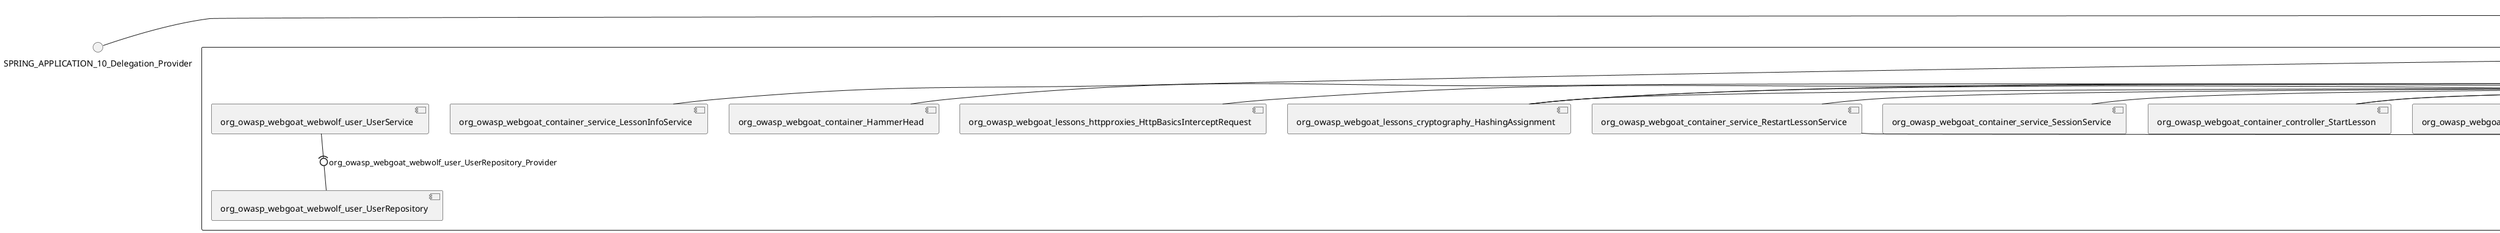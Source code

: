 @startuml
skinparam fixCircleLabelOverlapping true
skinparam componentStyle uml2
() SPRING_APPLICATION_10_Delegation_Provider
() SPRING_APPLICATION_11_Delegation_Provider
() SPRING_APPLICATION_12_Delegation_Provider
() SPRING_APPLICATION_13_Delegation_Provider
() SPRING_APPLICATION_14_Delegation_Provider
() SPRING_APPLICATION_15_Delegation_Provider
() SPRING_APPLICATION_16_Delegation_Provider
() SPRING_APPLICATION_2_Delegation_Provider
() SPRING_APPLICATION_3_Delegation_Provider
() SPRING_APPLICATION_4_Delegation_Provider
() SPRING_APPLICATION_5_Delegation_Provider
() SPRING_APPLICATION_6_Delegation_Provider
() SPRING_APPLICATION_7_Delegation_Provider
() SPRING_APPLICATION_8_Delegation_Provider
() SPRING_APPLICATION_9_Delegation_Provider
() SPRING_APPLICATION_BypassRestrictions_FieldRestrictions_POST_Delegation_Provider
() SPRING_APPLICATION_BypassRestrictions_frontendValidation_POST_Delegation_Provider
() SPRING_APPLICATION_ChromeDevTools_dummy_POST_Delegation_Provider
() SPRING_APPLICATION_ChromeDevTools_network_POST_Delegation_Provider
() SPRING_APPLICATION_CrossSiteScriptingStored_stored_xss_POST_Delegation_Provider
() SPRING_APPLICATION_CrossSiteScriptingStored_stored_xss_follow_up_POST_Delegation_Provider
() SPRING_APPLICATION_CrossSiteScripting_attack1_POST_Delegation_Provider
() SPRING_APPLICATION_CrossSiteScripting_attack3_POST_Delegation_Provider
() SPRING_APPLICATION_CrossSiteScripting_attack4_POST_Delegation_Provider
() SPRING_APPLICATION_CrossSiteScripting_attack5a_GET_Delegation_Provider
() SPRING_APPLICATION_CrossSiteScripting_attack6a_POST_Delegation_Provider
() SPRING_APPLICATION_CrossSiteScripting_dom_follow_up_POST_Delegation_Provider
() SPRING_APPLICATION_CrossSiteScripting_phone_home_xss_POST_Delegation_Provider
() SPRING_APPLICATION_CrossSiteScripting_quiz_GET_POST_Delegation_Provider
() SPRING_APPLICATION_Delegation_Provider
() SPRING_APPLICATION_GET_10_Delegation_Provider
() SPRING_APPLICATION_GET_11_Delegation_Provider
() SPRING_APPLICATION_GET_2_Delegation_Provider
() SPRING_APPLICATION_GET_3_Delegation_Provider
() SPRING_APPLICATION_GET_4_Delegation_Provider
() SPRING_APPLICATION_GET_5_Delegation_Provider
() SPRING_APPLICATION_GET_6_Delegation_Provider
() SPRING_APPLICATION_GET_7_Delegation_Provider
() SPRING_APPLICATION_GET_8_Delegation_Provider
() SPRING_APPLICATION_GET_9_Delegation_Provider
() SPRING_APPLICATION_GET_Delegation_Provider
() SPRING_APPLICATION_HtmlTampering_task_POST_Delegation_Provider
() SPRING_APPLICATION_HttpBasics_attack1_POST_Delegation_Provider
() SPRING_APPLICATION_HttpBasics_attack2_POST_Delegation_Provider
() SPRING_APPLICATION_IDOR_diff_attributes_POST_Delegation_Provider
() SPRING_APPLICATION_IDOR_login_POST_Delegation_Provider
() SPRING_APPLICATION_IDOR_profile_alt_path_POST_Delegation_Provider
() SPRING_APPLICATION_InsecureDeserialization_task_POST_Delegation_Provider
() SPRING_APPLICATION_InsecureLogin_Delegation_Provider
() SPRING_APPLICATION_JWT_decode_POST_Delegation_Provider
() SPRING_APPLICATION_JWT_jku_Delegation_Provider
() SPRING_APPLICATION_JWT_kid_Delegation_Provider
() SPRING_APPLICATION_JWT_quiz_GET_POST_Delegation_Provider
() SPRING_APPLICATION_JWT_refresh_Delegation_Provider
() SPRING_APPLICATION_JWT_secret_POST_Delegation_Provider
() SPRING_APPLICATION_JWT_votings_Delegation_Provider
() SPRING_APPLICATION_LogSpoofing_log_bleeding_POST_Delegation_Provider
() SPRING_APPLICATION_LogSpoofing_log_spoofing_POST_Delegation_Provider
() SPRING_APPLICATION_POST_10_Delegation_Provider
() SPRING_APPLICATION_POST_11_Delegation_Provider
() SPRING_APPLICATION_POST_12_Delegation_Provider
() SPRING_APPLICATION_POST_13_Delegation_Provider
() SPRING_APPLICATION_POST_14_Delegation_Provider
() SPRING_APPLICATION_POST_15_Delegation_Provider
() SPRING_APPLICATION_POST_16_Delegation_Provider
() SPRING_APPLICATION_POST_17_Delegation_Provider
() SPRING_APPLICATION_POST_18_Delegation_Provider
() SPRING_APPLICATION_POST_2_Delegation_Provider
() SPRING_APPLICATION_POST_3_Delegation_Provider
() SPRING_APPLICATION_POST_4_Delegation_Provider
() SPRING_APPLICATION_POST_5_Delegation_Provider
() SPRING_APPLICATION_POST_6_Delegation_Provider
() SPRING_APPLICATION_POST_7_Delegation_Provider
() SPRING_APPLICATION_POST_8_Delegation_Provider
() SPRING_APPLICATION_POST_9_Delegation_Provider
() SPRING_APPLICATION_POST_Delegation_Provider
() SPRING_APPLICATION_PUT_Delegation_Provider
() SPRING_APPLICATION_PasswordReset_ForgotPassword_create_password_reset_link_POST_Delegation_Provider
() SPRING_APPLICATION_PasswordReset_SecurityQuestions_POST_Delegation_Provider
() SPRING_APPLICATION_PasswordReset_reset_Delegation_Provider
() SPRING_APPLICATION_PasswordReset_simple_mail_reset_POST_Delegation_Provider
() SPRING_APPLICATION_PathTraversal_profile_picture_GET_Delegation_Provider
() SPRING_APPLICATION_PathTraversal_profile_picture_fix_GET_Delegation_Provider
() SPRING_APPLICATION_PathTraversal_profile_upload_POST_Delegation_Provider
() SPRING_APPLICATION_PathTraversal_profile_upload_fix_POST_Delegation_Provider
() SPRING_APPLICATION_PathTraversal_profile_upload_remove_user_input_POST_Delegation_Provider
() SPRING_APPLICATION_PathTraversal_random_POST_Delegation_Provider
() SPRING_APPLICATION_PathTraversal_random_picture_GET_Delegation_Provider
() SPRING_APPLICATION_PathTraversal_zip_slip_Delegation_Provider
() SPRING_APPLICATION_SSRF_task1_POST_Delegation_Provider
() SPRING_APPLICATION_SSRF_task2_POST_Delegation_Provider
() SPRING_APPLICATION_SecurePasswords_assignment_POST_Delegation_Provider
() SPRING_APPLICATION_SqlInjectionAdvanced_attack6a_POST_Delegation_Provider
() SPRING_APPLICATION_SqlInjectionAdvanced_attack6b_POST_Delegation_Provider
() SPRING_APPLICATION_SqlInjectionAdvanced_challenge_Login_POST_Delegation_Provider
() SPRING_APPLICATION_SqlInjectionAdvanced_challenge_PUT_Delegation_Provider
() SPRING_APPLICATION_SqlInjectionAdvanced_quiz_GET_POST_Delegation_Provider
() SPRING_APPLICATION_SqlInjectionMitigations_attack10a_POST_Delegation_Provider
() SPRING_APPLICATION_SqlInjectionMitigations_attack10b_POST_Delegation_Provider
() SPRING_APPLICATION_SqlInjectionMitigations_attack12a_POST_Delegation_Provider
() SPRING_APPLICATION_SqlInjectionMitigations_servers_GET_Delegation_Provider
() SPRING_APPLICATION_SqlInjection_assignment5a_POST_Delegation_Provider
() SPRING_APPLICATION_SqlInjection_assignment5b_POST_Delegation_Provider
() SPRING_APPLICATION_SqlInjection_attack10_POST_Delegation_Provider
() SPRING_APPLICATION_SqlInjection_attack2_POST_Delegation_Provider
() SPRING_APPLICATION_SqlInjection_attack3_POST_Delegation_Provider
() SPRING_APPLICATION_SqlInjection_attack4_POST_Delegation_Provider
() SPRING_APPLICATION_SqlInjection_attack5_POST_Delegation_Provider
() SPRING_APPLICATION_SqlInjection_attack8_POST_Delegation_Provider
() SPRING_APPLICATION_SqlInjection_attack9_POST_Delegation_Provider
() SPRING_APPLICATION_SqlOnlyInputValidationOnKeywords_attack_POST_Delegation_Provider
() SPRING_APPLICATION_SqlOnlyInputValidation_attack_POST_Delegation_Provider
() SPRING_APPLICATION_VulnerableComponents_attack1_POST_Delegation_Provider
() SPRING_APPLICATION_WebWolf_GET_Delegation_Provider
() SPRING_APPLICATION_WebWolf_landing_Delegation_Provider
() SPRING_APPLICATION_WebWolf_mail_Delegation_Provider
() SPRING_APPLICATION_challenge_1_POST_Delegation_Provider
() SPRING_APPLICATION_challenge_5_POST_Delegation_Provider
() SPRING_APPLICATION_challenge_7_Delegation_Provider
() SPRING_APPLICATION_challenge_8_Delegation_Provider
() SPRING_APPLICATION_challenge_logo_Delegation_Provider
() SPRING_APPLICATION_cia_quiz_GET_POST_Delegation_Provider
() SPRING_APPLICATION_clientSideFiltering_attack1_POST_Delegation_Provider
() SPRING_APPLICATION_clientSideFiltering_challenge_store_coupons_GET_Delegation_Provider
() SPRING_APPLICATION_clientSideFiltering_getItForFree_POST_Delegation_Provider
() SPRING_APPLICATION_clientSideFiltering_salaries_GET_Delegation_Provider
() SPRING_APPLICATION_crypto_encoding_basic_auth_POST_Delegation_Provider
() SPRING_APPLICATION_crypto_encoding_xor_POST_Delegation_Provider
() SPRING_APPLICATION_crypto_hashing_POST_Delegation_Provider
() SPRING_APPLICATION_crypto_secure_defaults_POST_Delegation_Provider
() SPRING_APPLICATION_crypto_signing_verify_POST_Delegation_Provider
() SPRING_APPLICATION_csrf_feedback_message_POST_Delegation_Provider
() SPRING_APPLICATION_csrf_review_POST_Delegation_Provider
() SPRING_APPLICATION_files_GET_Delegation_Provider
() SPRING_APPLICATION_fileupload_POST_Delegation_Provider
() SPRING_APPLICATION_jwt_Delegation_Provider
() SPRING_APPLICATION_landing_Delegation_Provider
() SPRING_APPLICATION_lesson_template_Delegation_Provider
() SPRING_APPLICATION_login_oauth_mvc_GET_Delegation_Provider
() SPRING_APPLICATION_mail_DELETE_GET_POST_Delegation_Provider
() SPRING_APPLICATION_register_mvc_POST_Delegation_Provider
() SPRING_APPLICATION_registration_GET_Delegation_Provider
() SPRING_APPLICATION_requests_GET_Delegation_Provider
() SPRING_APPLICATION_scoreboard_data_GET_Delegation_Provider
() SPRING_APPLICATION_server_directory_GET_Delegation_Provider
() SPRING_APPLICATION_service_debug_labels_mvc_Delegation_Provider
() SPRING_APPLICATION_service_lessonoverview_mvc_Delegation_Provider
() SPRING_APPLICATION_xxe_comments_GET_Delegation_Provider
rectangle System {
[org_owasp_webgoat_container_HammerHead] [[webgoat-webgoat.repository#_RvMgsvbgEe6BLbuY-UU-Yw]]
[org_owasp_webgoat_container_WebWolfRedirect] [[webgoat-webgoat.repository#_RvMgsvbgEe6BLbuY-UU-Yw]]
[org_owasp_webgoat_container_controller_StartLesson] [[webgoat-webgoat.repository#_RvMgsvbgEe6BLbuY-UU-Yw]]
[org_owasp_webgoat_container_controller_Welcome] [[webgoat-webgoat.repository#_RvMgsvbgEe6BLbuY-UU-Yw]]
[org_owasp_webgoat_container_i18n_PluginMessages_Provider] [[webgoat-webgoat.repository#_RvMgsvbgEe6BLbuY-UU-Yw]]
[org_owasp_webgoat_container_service_EnvironmentService] [[webgoat-webgoat.repository#_RvMgsvbgEe6BLbuY-UU-Yw]]
[org_owasp_webgoat_container_service_HintService] [[webgoat-webgoat.repository#_RvMgsvbgEe6BLbuY-UU-Yw]]
[org_owasp_webgoat_container_service_LabelDebugService] [[webgoat-webgoat.repository#_RvMgsvbgEe6BLbuY-UU-Yw]]
[org_owasp_webgoat_container_service_LabelService] [[webgoat-webgoat.repository#_RvMgsvbgEe6BLbuY-UU-Yw]]
[org_owasp_webgoat_container_service_LessonInfoService] [[webgoat-webgoat.repository#_RvMgsvbgEe6BLbuY-UU-Yw]]
[org_owasp_webgoat_container_service_LessonMenuService] [[webgoat-webgoat.repository#_RvMgsvbgEe6BLbuY-UU-Yw]]
[org_owasp_webgoat_container_service_LessonProgressService] [[webgoat-webgoat.repository#_RvMgsvbgEe6BLbuY-UU-Yw]]
[org_owasp_webgoat_container_service_LessonTitleService] [[webgoat-webgoat.repository#_RvMgsvbgEe6BLbuY-UU-Yw]]
[org_owasp_webgoat_container_service_ReportCardService] [[webgoat-webgoat.repository#_RvMgsvbgEe6BLbuY-UU-Yw]]
[org_owasp_webgoat_container_service_RestartLessonService] [[webgoat-webgoat.repository#_RvMgsvbgEe6BLbuY-UU-Yw]]
[org_owasp_webgoat_container_service_SessionService] [[webgoat-webgoat.repository#_RvMgsvbgEe6BLbuY-UU-Yw]]
[org_owasp_webgoat_container_session_UserSessionData_Provider] [[webgoat-webgoat.repository#_RvMgsvbgEe6BLbuY-UU-Yw]]
[org_owasp_webgoat_container_session_WebSession_Provider] [[webgoat-webgoat.repository#_RvMgsvbgEe6BLbuY-UU-Yw]]
[org_owasp_webgoat_container_users_RegistrationController] [[webgoat-webgoat.repository#_RvMgsvbgEe6BLbuY-UU-Yw]]
[org_owasp_webgoat_container_users_Scoreboard] [[webgoat-webgoat.repository#_RvMgsvbgEe6BLbuY-UU-Yw]]
[org_owasp_webgoat_container_users_UserRepository] [[webgoat-webgoat.repository#_RvMgsvbgEe6BLbuY-UU-Yw]]
[org_owasp_webgoat_container_users_UserService] [[webgoat-webgoat.repository#_RvMgsvbgEe6BLbuY-UU-Yw]]
[org_owasp_webgoat_container_users_UserTrackerRepository] [[webgoat-webgoat.repository#_RvMgsvbgEe6BLbuY-UU-Yw]]
[org_owasp_webgoat_lessons_authbypass_VerifyAccount] [[webgoat-webgoat.repository#_RvMgsvbgEe6BLbuY-UU-Yw]]
[org_owasp_webgoat_lessons_bypassrestrictions_BypassRestrictionsFieldRestrictions] [[webgoat-webgoat.repository#_RvMgsvbgEe6BLbuY-UU-Yw]]
[org_owasp_webgoat_lessons_bypassrestrictions_BypassRestrictionsFrontendValidation] [[webgoat-webgoat.repository#_RvMgsvbgEe6BLbuY-UU-Yw]]
[org_owasp_webgoat_lessons_challenges_FlagController] [[webgoat-webgoat.repository#_RvMgsvbgEe6BLbuY-UU-Yw]]
[org_owasp_webgoat_lessons_challenges_challenge1_Assignment1] [[webgoat-webgoat.repository#_RvMgsvbgEe6BLbuY-UU-Yw]]
[org_owasp_webgoat_lessons_challenges_challenge1_ImageServlet] [[webgoat-webgoat.repository#_RvMgsvbgEe6BLbuY-UU-Yw]]
[org_owasp_webgoat_lessons_challenges_challenge5_Assignment5] [[webgoat-webgoat.repository#_RvMgsvbgEe6BLbuY-UU-Yw]]
[org_owasp_webgoat_lessons_challenges_challenge7_Assignment7] [[webgoat-webgoat.repository#_RvMgsvbgEe6BLbuY-UU-Yw]]
[org_owasp_webgoat_lessons_challenges_challenge8_Assignment8] [[webgoat-webgoat.repository#_RvMgsvbgEe6BLbuY-UU-Yw]]
[org_owasp_webgoat_lessons_chromedevtools_NetworkDummy] [[webgoat-webgoat.repository#_RvMgsvbgEe6BLbuY-UU-Yw]]
[org_owasp_webgoat_lessons_chromedevtools_NetworkLesson] [[webgoat-webgoat.repository#_RvMgsvbgEe6BLbuY-UU-Yw]]
[org_owasp_webgoat_lessons_cia_CIAQuiz] [[webgoat-webgoat.repository#_RvMgsvbgEe6BLbuY-UU-Yw]]
[org_owasp_webgoat_lessons_clientsidefiltering_ClientSideFilteringAssignment] [[webgoat-webgoat.repository#_RvMgsvbgEe6BLbuY-UU-Yw]]
[org_owasp_webgoat_lessons_clientsidefiltering_ClientSideFilteringFreeAssignment] [[webgoat-webgoat.repository#_RvMgsvbgEe6BLbuY-UU-Yw]]
[org_owasp_webgoat_lessons_clientsidefiltering_Salaries] [[webgoat-webgoat.repository#_RvMgsvbgEe6BLbuY-UU-Yw]]
[org_owasp_webgoat_lessons_clientsidefiltering_ShopEndpoint] [[webgoat-webgoat.repository#_RvMgsvbgEe6BLbuY-UU-Yw]]
[org_owasp_webgoat_lessons_cryptography_EncodingAssignment] [[webgoat-webgoat.repository#_RvMgsvbgEe6BLbuY-UU-Yw]]
[org_owasp_webgoat_lessons_cryptography_HashingAssignment] [[webgoat-webgoat.repository#_RvMgsvbgEe6BLbuY-UU-Yw]]
[org_owasp_webgoat_lessons_cryptography_SecureDefaultsAssignment] [[webgoat-webgoat.repository#_RvMgsvbgEe6BLbuY-UU-Yw]]
[org_owasp_webgoat_lessons_cryptography_SigningAssignment] [[webgoat-webgoat.repository#_RvMgsvbgEe6BLbuY-UU-Yw]]
[org_owasp_webgoat_lessons_cryptography_XOREncodingAssignment] [[webgoat-webgoat.repository#_RvMgsvbgEe6BLbuY-UU-Yw]]
[org_owasp_webgoat_lessons_csrf_CSRFConfirmFlag1] [[webgoat-webgoat.repository#_RvMgsvbgEe6BLbuY-UU-Yw]]
[org_owasp_webgoat_lessons_csrf_CSRFFeedback] [[webgoat-webgoat.repository#_RvMgsvbgEe6BLbuY-UU-Yw]]
[org_owasp_webgoat_lessons_csrf_CSRFGetFlag] [[webgoat-webgoat.repository#_RvMgsvbgEe6BLbuY-UU-Yw]]
[org_owasp_webgoat_lessons_csrf_CSRFLogin] [[webgoat-webgoat.repository#_RvMgsvbgEe6BLbuY-UU-Yw]]
[org_owasp_webgoat_lessons_csrf_ForgedReviews] [[webgoat-webgoat.repository#_RvMgsvbgEe6BLbuY-UU-Yw]]
[org_owasp_webgoat_lessons_csrf_ObjectMapper_Provider] [[webgoat-webgoat.repository#_RvMgsvbgEe6BLbuY-UU-Yw]]
[org_owasp_webgoat_lessons_deserialization_InsecureDeserializationTask] [[webgoat-webgoat.repository#_RvMgsvbgEe6BLbuY-UU-Yw]]
[org_owasp_webgoat_lessons_hijacksession_HijackSessionAssignment] [[webgoat-webgoat.repository#_RvMgsvbgEe6BLbuY-UU-Yw]]
[org_owasp_webgoat_lessons_hijacksession_cas_HijackSessionAuthenticationProvider] [[webgoat-webgoat.repository#_RvMgsvbgEe6BLbuY-UU-Yw]]
[org_owasp_webgoat_lessons_htmltampering_HtmlTamperingTask] [[webgoat-webgoat.repository#_RvMgsvbgEe6BLbuY-UU-Yw]]
[org_owasp_webgoat_lessons_httpbasics_HttpBasicsLesson] [[webgoat-webgoat.repository#_RvMgsvbgEe6BLbuY-UU-Yw]]
[org_owasp_webgoat_lessons_httpbasics_HttpBasicsQuiz] [[webgoat-webgoat.repository#_RvMgsvbgEe6BLbuY-UU-Yw]]
[org_owasp_webgoat_lessons_httpproxies_HttpBasicsInterceptRequest] [[webgoat-webgoat.repository#_RvMgsvbgEe6BLbuY-UU-Yw]]
[org_owasp_webgoat_lessons_idor_IDORDiffAttributes] [[webgoat-webgoat.repository#_RvMgsvbgEe6BLbuY-UU-Yw]]
[org_owasp_webgoat_lessons_idor_IDOREditOtherProfile] [[webgoat-webgoat.repository#_RvMgsvbgEe6BLbuY-UU-Yw]]
[org_owasp_webgoat_lessons_idor_IDORLogin] [[webgoat-webgoat.repository#_RvMgsvbgEe6BLbuY-UU-Yw]]
[org_owasp_webgoat_lessons_idor_IDORViewOtherProfile] [[webgoat-webgoat.repository#_RvMgsvbgEe6BLbuY-UU-Yw]]
[org_owasp_webgoat_lessons_idor_IDORViewOwnProfile] [[webgoat-webgoat.repository#_RvMgsvbgEe6BLbuY-UU-Yw]]
[org_owasp_webgoat_lessons_idor_IDORViewOwnProfileAltUrl] [[webgoat-webgoat.repository#_RvMgsvbgEe6BLbuY-UU-Yw]]
[org_owasp_webgoat_lessons_insecurelogin_InsecureLoginTask] [[webgoat-webgoat.repository#_RvMgsvbgEe6BLbuY-UU-Yw]]
[org_owasp_webgoat_lessons_jwt_JWTDecodeEndpoint] [[webgoat-webgoat.repository#_RvMgsvbgEe6BLbuY-UU-Yw]]
[org_owasp_webgoat_lessons_jwt_JWTQuiz] [[webgoat-webgoat.repository#_RvMgsvbgEe6BLbuY-UU-Yw]]
[org_owasp_webgoat_lessons_jwt_JWTRefreshEndpoint] [[webgoat-webgoat.repository#_RvMgsvbgEe6BLbuY-UU-Yw]]
[org_owasp_webgoat_lessons_jwt_JWTSecretKeyEndpoint] [[webgoat-webgoat.repository#_RvMgsvbgEe6BLbuY-UU-Yw]]
[org_owasp_webgoat_lessons_jwt_JWTVotesEndpoint] [[webgoat-webgoat.repository#_RvMgsvbgEe6BLbuY-UU-Yw]]
[org_owasp_webgoat_lessons_jwt_claimmisuse_JWTHeaderJKUEndpoint] [[webgoat-webgoat.repository#_RvMgsvbgEe6BLbuY-UU-Yw]]
[org_owasp_webgoat_lessons_jwt_claimmisuse_JWTHeaderKIDEndpoint] [[webgoat-webgoat.repository#_RvMgsvbgEe6BLbuY-UU-Yw]]
[org_owasp_webgoat_lessons_lessontemplate_SampleAttack] [[webgoat-webgoat.repository#_RvMgsvbgEe6BLbuY-UU-Yw]]
[org_owasp_webgoat_lessons_logging_LogBleedingTask] [[webgoat-webgoat.repository#_RvMgsvbgEe6BLbuY-UU-Yw]]
[org_owasp_webgoat_lessons_logging_LogSpoofingTask] [[webgoat-webgoat.repository#_RvMgsvbgEe6BLbuY-UU-Yw]]
[org_owasp_webgoat_lessons_missingac_MissingFunctionACHiddenMenus] [[webgoat-webgoat.repository#_RvMgsvbgEe6BLbuY-UU-Yw]]
[org_owasp_webgoat_lessons_missingac_MissingFunctionACUsers] [[webgoat-webgoat.repository#_RvMgsvbgEe6BLbuY-UU-Yw]]
[org_owasp_webgoat_lessons_missingac_MissingFunctionACYourHash] [[webgoat-webgoat.repository#_RvMgsvbgEe6BLbuY-UU-Yw]]
[org_owasp_webgoat_lessons_missingac_MissingFunctionACYourHashAdmin] [[webgoat-webgoat.repository#_RvMgsvbgEe6BLbuY-UU-Yw]]
[org_owasp_webgoat_lessons_passwordreset_QuestionsAssignment] [[webgoat-webgoat.repository#_RvMgsvbgEe6BLbuY-UU-Yw]]
[org_owasp_webgoat_lessons_passwordreset_ResetLinkAssignment] [[webgoat-webgoat.repository#_RvMgsvbgEe6BLbuY-UU-Yw]]
[org_owasp_webgoat_lessons_passwordreset_ResetLinkAssignmentForgotPassword] [[webgoat-webgoat.repository#_RvMgsvbgEe6BLbuY-UU-Yw]]
[org_owasp_webgoat_lessons_passwordreset_SecurityQuestionAssignment] [[webgoat-webgoat.repository#_RvMgsvbgEe6BLbuY-UU-Yw]]
[org_owasp_webgoat_lessons_passwordreset_SimpleMailAssignment] [[webgoat-webgoat.repository#_RvMgsvbgEe6BLbuY-UU-Yw]]
[org_owasp_webgoat_lessons_passwordreset_TriedQuestions] [[webgoat-webgoat.repository#_RvMgsvbgEe6BLbuY-UU-Yw]]
[org_owasp_webgoat_lessons_pathtraversal_ProfileUpload] [[webgoat-webgoat.repository#_RvMgsvbgEe6BLbuY-UU-Yw]]
[org_owasp_webgoat_lessons_pathtraversal_ProfileUploadFix] [[webgoat-webgoat.repository#_RvMgsvbgEe6BLbuY-UU-Yw]]
[org_owasp_webgoat_lessons_pathtraversal_ProfileUploadRemoveUserInput] [[webgoat-webgoat.repository#_RvMgsvbgEe6BLbuY-UU-Yw]]
[org_owasp_webgoat_lessons_pathtraversal_ProfileUploadRetrieval] [[webgoat-webgoat.repository#_RvMgsvbgEe6BLbuY-UU-Yw]]
[org_owasp_webgoat_lessons_pathtraversal_ProfileZipSlip] [[webgoat-webgoat.repository#_RvMgsvbgEe6BLbuY-UU-Yw]]
[org_owasp_webgoat_lessons_securepasswords_SecurePasswordsAssignment] [[webgoat-webgoat.repository#_RvMgsvbgEe6BLbuY-UU-Yw]]
[org_owasp_webgoat_lessons_spoofcookie_SpoofCookieAssignment] [[webgoat-webgoat.repository#_RvMgsvbgEe6BLbuY-UU-Yw]]
[org_owasp_webgoat_lessons_sqlinjection_advanced_SqlInjectionChallenge] [[webgoat-webgoat.repository#_RvMgsvbgEe6BLbuY-UU-Yw]]
[org_owasp_webgoat_lessons_sqlinjection_advanced_SqlInjectionChallengeLogin] [[webgoat-webgoat.repository#_RvMgsvbgEe6BLbuY-UU-Yw]]
[org_owasp_webgoat_lessons_sqlinjection_advanced_SqlInjectionLesson6a] [[webgoat-webgoat.repository#_RvMgsvbgEe6BLbuY-UU-Yw]]
[org_owasp_webgoat_lessons_sqlinjection_advanced_SqlInjectionLesson6b] [[webgoat-webgoat.repository#_RvMgsvbgEe6BLbuY-UU-Yw]]
[org_owasp_webgoat_lessons_sqlinjection_advanced_SqlInjectionQuiz] [[webgoat-webgoat.repository#_RvMgsvbgEe6BLbuY-UU-Yw]]
[org_owasp_webgoat_lessons_sqlinjection_introduction_SqlInjectionLesson10] [[webgoat-webgoat.repository#_RvMgsvbgEe6BLbuY-UU-Yw]]
[org_owasp_webgoat_lessons_sqlinjection_introduction_SqlInjectionLesson2] [[webgoat-webgoat.repository#_RvMgsvbgEe6BLbuY-UU-Yw]]
[org_owasp_webgoat_lessons_sqlinjection_introduction_SqlInjectionLesson3] [[webgoat-webgoat.repository#_RvMgsvbgEe6BLbuY-UU-Yw]]
[org_owasp_webgoat_lessons_sqlinjection_introduction_SqlInjectionLesson4] [[webgoat-webgoat.repository#_RvMgsvbgEe6BLbuY-UU-Yw]]
[org_owasp_webgoat_lessons_sqlinjection_introduction_SqlInjectionLesson5] [[webgoat-webgoat.repository#_RvMgsvbgEe6BLbuY-UU-Yw]]
[org_owasp_webgoat_lessons_sqlinjection_introduction_SqlInjectionLesson5a] [[webgoat-webgoat.repository#_RvMgsvbgEe6BLbuY-UU-Yw]]
[org_owasp_webgoat_lessons_sqlinjection_introduction_SqlInjectionLesson5b] [[webgoat-webgoat.repository#_RvMgsvbgEe6BLbuY-UU-Yw]]
[org_owasp_webgoat_lessons_sqlinjection_introduction_SqlInjectionLesson8] [[webgoat-webgoat.repository#_RvMgsvbgEe6BLbuY-UU-Yw]]
[org_owasp_webgoat_lessons_sqlinjection_introduction_SqlInjectionLesson9] [[webgoat-webgoat.repository#_RvMgsvbgEe6BLbuY-UU-Yw]]
[org_owasp_webgoat_lessons_sqlinjection_mitigation_Servers] [[webgoat-webgoat.repository#_RvMgsvbgEe6BLbuY-UU-Yw]]
[org_owasp_webgoat_lessons_sqlinjection_mitigation_SqlInjectionLesson10a] [[webgoat-webgoat.repository#_RvMgsvbgEe6BLbuY-UU-Yw]]
[org_owasp_webgoat_lessons_sqlinjection_mitigation_SqlInjectionLesson10b] [[webgoat-webgoat.repository#_RvMgsvbgEe6BLbuY-UU-Yw]]
[org_owasp_webgoat_lessons_sqlinjection_mitigation_SqlInjectionLesson13] [[webgoat-webgoat.repository#_RvMgsvbgEe6BLbuY-UU-Yw]]
[org_owasp_webgoat_lessons_sqlinjection_mitigation_SqlOnlyInputValidation] [[webgoat-webgoat.repository#_RvMgsvbgEe6BLbuY-UU-Yw]]
[org_owasp_webgoat_lessons_sqlinjection_mitigation_SqlOnlyInputValidationOnKeywords] [[webgoat-webgoat.repository#_RvMgsvbgEe6BLbuY-UU-Yw]]
[org_owasp_webgoat_lessons_ssrf_SSRFTask1] [[webgoat-webgoat.repository#_RvMgsvbgEe6BLbuY-UU-Yw]]
[org_owasp_webgoat_lessons_ssrf_SSRFTask2] [[webgoat-webgoat.repository#_RvMgsvbgEe6BLbuY-UU-Yw]]
[org_owasp_webgoat_lessons_vulnerablecomponents_VulnerableComponentsLesson] [[webgoat-webgoat.repository#_RvMgsvbgEe6BLbuY-UU-Yw]]
[org_owasp_webgoat_lessons_webwolfintroduction_LandingAssignment] [[webgoat-webgoat.repository#_RvMgsvbgEe6BLbuY-UU-Yw]]
[org_owasp_webgoat_lessons_webwolfintroduction_MailAssignment] [[webgoat-webgoat.repository#_RvMgsvbgEe6BLbuY-UU-Yw]]
[org_owasp_webgoat_lessons_xss_CrossSiteScriptingLesson1] [[webgoat-webgoat.repository#_RvMgsvbgEe6BLbuY-UU-Yw]]
[org_owasp_webgoat_lessons_xss_CrossSiteScriptingLesson3] [[webgoat-webgoat.repository#_RvMgsvbgEe6BLbuY-UU-Yw]]
[org_owasp_webgoat_lessons_xss_CrossSiteScriptingLesson4] [[webgoat-webgoat.repository#_RvMgsvbgEe6BLbuY-UU-Yw]]
[org_owasp_webgoat_lessons_xss_CrossSiteScriptingLesson5a] [[webgoat-webgoat.repository#_RvMgsvbgEe6BLbuY-UU-Yw]]
[org_owasp_webgoat_lessons_xss_CrossSiteScriptingLesson6a] [[webgoat-webgoat.repository#_RvMgsvbgEe6BLbuY-UU-Yw]]
[org_owasp_webgoat_lessons_xss_CrossSiteScriptingQuiz] [[webgoat-webgoat.repository#_RvMgsvbgEe6BLbuY-UU-Yw]]
[org_owasp_webgoat_lessons_xss_DOMCrossSiteScripting] [[webgoat-webgoat.repository#_RvMgsvbgEe6BLbuY-UU-Yw]]
[org_owasp_webgoat_lessons_xss_DOMCrossSiteScriptingVerifier] [[webgoat-webgoat.repository#_RvMgsvbgEe6BLbuY-UU-Yw]]
[org_owasp_webgoat_lessons_xss_stored_StoredCrossSiteScriptingVerifier] [[webgoat-webgoat.repository#_RvMgsvbgEe6BLbuY-UU-Yw]]
[org_owasp_webgoat_lessons_xss_stored_StoredXssComments] [[webgoat-webgoat.repository#_RvMgsvbgEe6BLbuY-UU-Yw]]
[org_owasp_webgoat_lessons_xxe_BlindSendFileAssignment] [[webgoat-webgoat.repository#_RvMgsvbgEe6BLbuY-UU-Yw]]
[org_owasp_webgoat_lessons_xxe_CommentsCache] [[webgoat-webgoat.repository#_RvMgsvbgEe6BLbuY-UU-Yw]]
[org_owasp_webgoat_lessons_xxe_CommentsEndpoint] [[webgoat-webgoat.repository#_RvMgsvbgEe6BLbuY-UU-Yw]]
[org_owasp_webgoat_lessons_xxe_ContentTypeAssignment] [[webgoat-webgoat.repository#_RvMgsvbgEe6BLbuY-UU-Yw]]
[org_owasp_webgoat_lessons_xxe_SimpleXXE] [[webgoat-webgoat.repository#_RvMgsvbgEe6BLbuY-UU-Yw]]
[org_owasp_webgoat_webwolf_FileServer] [[webgoat-webgoat.repository#_RvMgsvbgEe6BLbuY-UU-Yw]]
[org_owasp_webgoat_webwolf_jwt_JWTController] [[webgoat-webgoat.repository#_RvMgsvbgEe6BLbuY-UU-Yw]]
[org_owasp_webgoat_webwolf_mailbox_MailboxController] [[webgoat-webgoat.repository#_RvMgsvbgEe6BLbuY-UU-Yw]]
[org_owasp_webgoat_webwolf_mailbox_MailboxRepository] [[webgoat-webgoat.repository#_RvMgsvbgEe6BLbuY-UU-Yw]]
[org_owasp_webgoat_webwolf_requests_LandingPage] [[webgoat-webgoat.repository#_RvMgsvbgEe6BLbuY-UU-Yw]]
[org_owasp_webgoat_webwolf_requests_Requests] [[webgoat-webgoat.repository#_RvMgsvbgEe6BLbuY-UU-Yw]]
[org_owasp_webgoat_webwolf_user_UserRepository] [[webgoat-webgoat.repository#_RvMgsvbgEe6BLbuY-UU-Yw]]
[org_owasp_webgoat_webwolf_user_UserService] [[webgoat-webgoat.repository#_RvMgsvbgEe6BLbuY-UU-Yw]]
port SPRING_APPLICATION_10_Provider
SPRING_APPLICATION_10_Delegation_Provider - SPRING_APPLICATION_10_Provider
SPRING_APPLICATION_10_Provider - [org_owasp_webgoat_webwolf_FileServer]
port SPRING_APPLICATION_11_Provider
SPRING_APPLICATION_11_Delegation_Provider - SPRING_APPLICATION_11_Provider
SPRING_APPLICATION_11_Provider - [org_owasp_webgoat_lessons_cryptography_HashingAssignment]
port SPRING_APPLICATION_12_Provider
SPRING_APPLICATION_12_Delegation_Provider - SPRING_APPLICATION_12_Provider
SPRING_APPLICATION_12_Provider - [org_owasp_webgoat_lessons_xxe_SimpleXXE]
port SPRING_APPLICATION_13_Provider
SPRING_APPLICATION_13_Delegation_Provider - SPRING_APPLICATION_13_Provider
SPRING_APPLICATION_13_Provider - [org_owasp_webgoat_container_service_LessonInfoService]
port SPRING_APPLICATION_14_Provider
SPRING_APPLICATION_14_Delegation_Provider - SPRING_APPLICATION_14_Provider
SPRING_APPLICATION_14_Provider - [org_owasp_webgoat_container_HammerHead]
port SPRING_APPLICATION_15_Provider
SPRING_APPLICATION_15_Delegation_Provider - SPRING_APPLICATION_15_Provider
SPRING_APPLICATION_15_Provider - [org_owasp_webgoat_lessons_httpproxies_HttpBasicsInterceptRequest]
port SPRING_APPLICATION_16_Provider
SPRING_APPLICATION_16_Delegation_Provider - SPRING_APPLICATION_16_Provider
SPRING_APPLICATION_16_Provider - [org_owasp_webgoat_lessons_cryptography_HashingAssignment]
port SPRING_APPLICATION_2_Provider
SPRING_APPLICATION_2_Delegation_Provider - SPRING_APPLICATION_2_Provider
SPRING_APPLICATION_2_Provider - [org_owasp_webgoat_container_service_RestartLessonService]
port SPRING_APPLICATION_3_Provider
SPRING_APPLICATION_3_Delegation_Provider - SPRING_APPLICATION_3_Provider
SPRING_APPLICATION_3_Provider - [org_owasp_webgoat_container_controller_StartLesson]
port SPRING_APPLICATION_4_Provider
SPRING_APPLICATION_4_Delegation_Provider - SPRING_APPLICATION_4_Provider
SPRING_APPLICATION_4_Provider - [org_owasp_webgoat_container_service_SessionService]
port SPRING_APPLICATION_5_Provider
SPRING_APPLICATION_5_Delegation_Provider - SPRING_APPLICATION_5_Provider
SPRING_APPLICATION_5_Provider - [org_owasp_webgoat_lessons_cryptography_SigningAssignment]
port SPRING_APPLICATION_6_Provider
SPRING_APPLICATION_6_Delegation_Provider - SPRING_APPLICATION_6_Provider
SPRING_APPLICATION_6_Provider - [org_owasp_webgoat_container_controller_StartLesson]
port SPRING_APPLICATION_7_Provider
SPRING_APPLICATION_7_Delegation_Provider - SPRING_APPLICATION_7_Provider
SPRING_APPLICATION_7_Provider - [org_owasp_webgoat_container_service_LabelDebugService]
port SPRING_APPLICATION_8_Provider
SPRING_APPLICATION_8_Delegation_Provider - SPRING_APPLICATION_8_Provider
SPRING_APPLICATION_8_Provider - [org_owasp_webgoat_container_service_LessonTitleService]
port SPRING_APPLICATION_9_Provider
SPRING_APPLICATION_9_Delegation_Provider - SPRING_APPLICATION_9_Provider
SPRING_APPLICATION_9_Provider - [org_owasp_webgoat_lessons_jwt_JWTSecretKeyEndpoint]
port SPRING_APPLICATION_BypassRestrictions_FieldRestrictions_POST_Provider
SPRING_APPLICATION_BypassRestrictions_FieldRestrictions_POST_Delegation_Provider - SPRING_APPLICATION_BypassRestrictions_FieldRestrictions_POST_Provider
SPRING_APPLICATION_BypassRestrictions_FieldRestrictions_POST_Provider - [org_owasp_webgoat_lessons_bypassrestrictions_BypassRestrictionsFieldRestrictions]
port SPRING_APPLICATION_BypassRestrictions_frontendValidation_POST_Provider
SPRING_APPLICATION_BypassRestrictions_frontendValidation_POST_Delegation_Provider - SPRING_APPLICATION_BypassRestrictions_frontendValidation_POST_Provider
SPRING_APPLICATION_BypassRestrictions_frontendValidation_POST_Provider - [org_owasp_webgoat_lessons_bypassrestrictions_BypassRestrictionsFrontendValidation]
port SPRING_APPLICATION_ChromeDevTools_dummy_POST_Provider
SPRING_APPLICATION_ChromeDevTools_dummy_POST_Delegation_Provider - SPRING_APPLICATION_ChromeDevTools_dummy_POST_Provider
SPRING_APPLICATION_ChromeDevTools_dummy_POST_Provider - [org_owasp_webgoat_lessons_chromedevtools_NetworkDummy]
port SPRING_APPLICATION_ChromeDevTools_network_POST_Provider
SPRING_APPLICATION_ChromeDevTools_network_POST_Delegation_Provider - SPRING_APPLICATION_ChromeDevTools_network_POST_Provider
SPRING_APPLICATION_ChromeDevTools_network_POST_Provider - [org_owasp_webgoat_lessons_chromedevtools_NetworkLesson]
port SPRING_APPLICATION_CrossSiteScriptingStored_stored_xss_POST_Provider
SPRING_APPLICATION_CrossSiteScriptingStored_stored_xss_POST_Delegation_Provider - SPRING_APPLICATION_CrossSiteScriptingStored_stored_xss_POST_Provider
SPRING_APPLICATION_CrossSiteScriptingStored_stored_xss_POST_Provider - [org_owasp_webgoat_lessons_xss_stored_StoredXssComments]
port SPRING_APPLICATION_CrossSiteScriptingStored_stored_xss_follow_up_POST_Provider
SPRING_APPLICATION_CrossSiteScriptingStored_stored_xss_follow_up_POST_Delegation_Provider - SPRING_APPLICATION_CrossSiteScriptingStored_stored_xss_follow_up_POST_Provider
SPRING_APPLICATION_CrossSiteScriptingStored_stored_xss_follow_up_POST_Provider - [org_owasp_webgoat_lessons_xss_stored_StoredCrossSiteScriptingVerifier]
port SPRING_APPLICATION_CrossSiteScripting_attack1_POST_Provider
SPRING_APPLICATION_CrossSiteScripting_attack1_POST_Delegation_Provider - SPRING_APPLICATION_CrossSiteScripting_attack1_POST_Provider
SPRING_APPLICATION_CrossSiteScripting_attack1_POST_Provider - [org_owasp_webgoat_lessons_xss_CrossSiteScriptingLesson1]
port SPRING_APPLICATION_CrossSiteScripting_attack3_POST_Provider
SPRING_APPLICATION_CrossSiteScripting_attack3_POST_Delegation_Provider - SPRING_APPLICATION_CrossSiteScripting_attack3_POST_Provider
SPRING_APPLICATION_CrossSiteScripting_attack3_POST_Provider - [org_owasp_webgoat_lessons_xss_CrossSiteScriptingLesson3]
port SPRING_APPLICATION_CrossSiteScripting_attack4_POST_Provider
SPRING_APPLICATION_CrossSiteScripting_attack4_POST_Delegation_Provider - SPRING_APPLICATION_CrossSiteScripting_attack4_POST_Provider
SPRING_APPLICATION_CrossSiteScripting_attack4_POST_Provider - [org_owasp_webgoat_lessons_xss_CrossSiteScriptingLesson4]
port SPRING_APPLICATION_CrossSiteScripting_attack5a_GET_Provider
SPRING_APPLICATION_CrossSiteScripting_attack5a_GET_Delegation_Provider - SPRING_APPLICATION_CrossSiteScripting_attack5a_GET_Provider
SPRING_APPLICATION_CrossSiteScripting_attack5a_GET_Provider - [org_owasp_webgoat_lessons_xss_CrossSiteScriptingLesson5a]
port SPRING_APPLICATION_CrossSiteScripting_attack6a_POST_Provider
SPRING_APPLICATION_CrossSiteScripting_attack6a_POST_Delegation_Provider - SPRING_APPLICATION_CrossSiteScripting_attack6a_POST_Provider
SPRING_APPLICATION_CrossSiteScripting_attack6a_POST_Provider - [org_owasp_webgoat_lessons_xss_CrossSiteScriptingLesson6a]
port SPRING_APPLICATION_CrossSiteScripting_dom_follow_up_POST_Provider
SPRING_APPLICATION_CrossSiteScripting_dom_follow_up_POST_Delegation_Provider - SPRING_APPLICATION_CrossSiteScripting_dom_follow_up_POST_Provider
SPRING_APPLICATION_CrossSiteScripting_dom_follow_up_POST_Provider - [org_owasp_webgoat_lessons_xss_DOMCrossSiteScriptingVerifier]
port SPRING_APPLICATION_CrossSiteScripting_phone_home_xss_POST_Provider
SPRING_APPLICATION_CrossSiteScripting_phone_home_xss_POST_Delegation_Provider - SPRING_APPLICATION_CrossSiteScripting_phone_home_xss_POST_Provider
SPRING_APPLICATION_CrossSiteScripting_phone_home_xss_POST_Provider - [org_owasp_webgoat_lessons_xss_DOMCrossSiteScripting]
port SPRING_APPLICATION_CrossSiteScripting_quiz_GET_POST_Provider
SPRING_APPLICATION_CrossSiteScripting_quiz_GET_POST_Delegation_Provider - SPRING_APPLICATION_CrossSiteScripting_quiz_GET_POST_Provider
SPRING_APPLICATION_CrossSiteScripting_quiz_GET_POST_Provider - [org_owasp_webgoat_lessons_xss_CrossSiteScriptingQuiz]
port SPRING_APPLICATION_Provider
SPRING_APPLICATION_Delegation_Provider - SPRING_APPLICATION_Provider
SPRING_APPLICATION_Provider - [org_owasp_webgoat_container_service_LessonMenuService]
port SPRING_APPLICATION_GET_10_Provider
SPRING_APPLICATION_GET_10_Delegation_Provider - SPRING_APPLICATION_GET_10_Provider
SPRING_APPLICATION_GET_10_Provider - [org_owasp_webgoat_container_service_HintService]
port SPRING_APPLICATION_GET_11_Provider
SPRING_APPLICATION_GET_11_Delegation_Provider - SPRING_APPLICATION_GET_11_Provider
SPRING_APPLICATION_GET_11_Provider - [org_owasp_webgoat_lessons_xss_stored_StoredXssComments]
port SPRING_APPLICATION_GET_2_Provider
SPRING_APPLICATION_GET_2_Delegation_Provider - SPRING_APPLICATION_GET_2_Provider
SPRING_APPLICATION_GET_2_Provider - [org_owasp_webgoat_lessons_idor_IDORViewOtherProfile]
port SPRING_APPLICATION_GET_3_Provider
SPRING_APPLICATION_GET_3_Delegation_Provider - SPRING_APPLICATION_GET_3_Provider
SPRING_APPLICATION_GET_3_Provider - [org_owasp_webgoat_container_service_LabelService]
port SPRING_APPLICATION_GET_4_Provider
SPRING_APPLICATION_GET_4_Delegation_Provider - SPRING_APPLICATION_GET_4_Provider
SPRING_APPLICATION_GET_4_Provider - [org_owasp_webgoat_lessons_cryptography_EncodingAssignment]
port SPRING_APPLICATION_GET_5_Provider
SPRING_APPLICATION_GET_5_Delegation_Provider - SPRING_APPLICATION_GET_5_Provider
SPRING_APPLICATION_GET_5_Provider - [org_owasp_webgoat_lessons_spoofcookie_SpoofCookieAssignment]
port SPRING_APPLICATION_GET_6_Provider
SPRING_APPLICATION_GET_6_Delegation_Provider - SPRING_APPLICATION_GET_6_Provider
SPRING_APPLICATION_GET_6_Provider - [org_owasp_webgoat_lessons_missingac_MissingFunctionACUsers]
port SPRING_APPLICATION_GET_7_Provider
SPRING_APPLICATION_GET_7_Delegation_Provider - SPRING_APPLICATION_GET_7_Provider
SPRING_APPLICATION_GET_7_Provider - [org_owasp_webgoat_container_controller_Welcome]
port SPRING_APPLICATION_GET_8_Provider
SPRING_APPLICATION_GET_8_Delegation_Provider - SPRING_APPLICATION_GET_8_Provider
SPRING_APPLICATION_GET_8_Provider - [org_owasp_webgoat_lessons_idor_IDORViewOwnProfile]
port SPRING_APPLICATION_GET_9_Provider
SPRING_APPLICATION_GET_9_Delegation_Provider - SPRING_APPLICATION_GET_9_Provider
SPRING_APPLICATION_GET_9_Provider - [org_owasp_webgoat_lessons_csrf_ForgedReviews]
port SPRING_APPLICATION_GET_Provider
SPRING_APPLICATION_GET_Delegation_Provider - SPRING_APPLICATION_GET_Provider
SPRING_APPLICATION_GET_Provider - [org_owasp_webgoat_container_service_ReportCardService]
port SPRING_APPLICATION_HtmlTampering_task_POST_Provider
SPRING_APPLICATION_HtmlTampering_task_POST_Delegation_Provider - SPRING_APPLICATION_HtmlTampering_task_POST_Provider
SPRING_APPLICATION_HtmlTampering_task_POST_Provider - [org_owasp_webgoat_lessons_htmltampering_HtmlTamperingTask]
port SPRING_APPLICATION_HttpBasics_attack1_POST_Provider
SPRING_APPLICATION_HttpBasics_attack1_POST_Delegation_Provider - SPRING_APPLICATION_HttpBasics_attack1_POST_Provider
SPRING_APPLICATION_HttpBasics_attack1_POST_Provider - [org_owasp_webgoat_lessons_httpbasics_HttpBasicsLesson]
port SPRING_APPLICATION_HttpBasics_attack2_POST_Provider
SPRING_APPLICATION_HttpBasics_attack2_POST_Delegation_Provider - SPRING_APPLICATION_HttpBasics_attack2_POST_Provider
SPRING_APPLICATION_HttpBasics_attack2_POST_Provider - [org_owasp_webgoat_lessons_httpbasics_HttpBasicsQuiz]
port SPRING_APPLICATION_IDOR_diff_attributes_POST_Provider
SPRING_APPLICATION_IDOR_diff_attributes_POST_Delegation_Provider - SPRING_APPLICATION_IDOR_diff_attributes_POST_Provider
SPRING_APPLICATION_IDOR_diff_attributes_POST_Provider - [org_owasp_webgoat_lessons_idor_IDORDiffAttributes]
port SPRING_APPLICATION_IDOR_login_POST_Provider
SPRING_APPLICATION_IDOR_login_POST_Delegation_Provider - SPRING_APPLICATION_IDOR_login_POST_Provider
SPRING_APPLICATION_IDOR_login_POST_Provider - [org_owasp_webgoat_lessons_idor_IDORLogin]
port SPRING_APPLICATION_IDOR_profile_alt_path_POST_Provider
SPRING_APPLICATION_IDOR_profile_alt_path_POST_Delegation_Provider - SPRING_APPLICATION_IDOR_profile_alt_path_POST_Provider
SPRING_APPLICATION_IDOR_profile_alt_path_POST_Provider - [org_owasp_webgoat_lessons_idor_IDORViewOwnProfileAltUrl]
port SPRING_APPLICATION_InsecureDeserialization_task_POST_Provider
SPRING_APPLICATION_InsecureDeserialization_task_POST_Delegation_Provider - SPRING_APPLICATION_InsecureDeserialization_task_POST_Provider
SPRING_APPLICATION_InsecureDeserialization_task_POST_Provider - [org_owasp_webgoat_lessons_deserialization_InsecureDeserializationTask]
port SPRING_APPLICATION_InsecureLogin_Provider
SPRING_APPLICATION_InsecureLogin_Delegation_Provider - SPRING_APPLICATION_InsecureLogin_Provider
SPRING_APPLICATION_InsecureLogin_Provider - [org_owasp_webgoat_lessons_insecurelogin_InsecureLoginTask]
port SPRING_APPLICATION_JWT_decode_POST_Provider
SPRING_APPLICATION_JWT_decode_POST_Delegation_Provider - SPRING_APPLICATION_JWT_decode_POST_Provider
SPRING_APPLICATION_JWT_decode_POST_Provider - [org_owasp_webgoat_lessons_jwt_JWTDecodeEndpoint]
port SPRING_APPLICATION_JWT_jku_Provider
SPRING_APPLICATION_JWT_jku_Delegation_Provider - SPRING_APPLICATION_JWT_jku_Provider
SPRING_APPLICATION_JWT_jku_Provider - [org_owasp_webgoat_lessons_jwt_claimmisuse_JWTHeaderJKUEndpoint]
port SPRING_APPLICATION_JWT_kid_Provider
SPRING_APPLICATION_JWT_kid_Delegation_Provider - SPRING_APPLICATION_JWT_kid_Provider
SPRING_APPLICATION_JWT_kid_Provider - [org_owasp_webgoat_lessons_jwt_claimmisuse_JWTHeaderKIDEndpoint]
port SPRING_APPLICATION_JWT_quiz_GET_POST_Provider
SPRING_APPLICATION_JWT_quiz_GET_POST_Delegation_Provider - SPRING_APPLICATION_JWT_quiz_GET_POST_Provider
SPRING_APPLICATION_JWT_quiz_GET_POST_Provider - [org_owasp_webgoat_lessons_jwt_JWTQuiz]
port SPRING_APPLICATION_JWT_refresh_Provider
SPRING_APPLICATION_JWT_refresh_Delegation_Provider - SPRING_APPLICATION_JWT_refresh_Provider
SPRING_APPLICATION_JWT_refresh_Provider - [org_owasp_webgoat_lessons_jwt_JWTRefreshEndpoint]
port SPRING_APPLICATION_JWT_secret_POST_Provider
SPRING_APPLICATION_JWT_secret_POST_Delegation_Provider - SPRING_APPLICATION_JWT_secret_POST_Provider
SPRING_APPLICATION_JWT_secret_POST_Provider - [org_owasp_webgoat_lessons_jwt_JWTSecretKeyEndpoint]
port SPRING_APPLICATION_JWT_votings_Provider
SPRING_APPLICATION_JWT_votings_Delegation_Provider - SPRING_APPLICATION_JWT_votings_Provider
SPRING_APPLICATION_JWT_votings_Provider - [org_owasp_webgoat_lessons_jwt_JWTVotesEndpoint]
port SPRING_APPLICATION_LogSpoofing_log_bleeding_POST_Provider
SPRING_APPLICATION_LogSpoofing_log_bleeding_POST_Delegation_Provider - SPRING_APPLICATION_LogSpoofing_log_bleeding_POST_Provider
SPRING_APPLICATION_LogSpoofing_log_bleeding_POST_Provider - [org_owasp_webgoat_lessons_logging_LogBleedingTask]
port SPRING_APPLICATION_LogSpoofing_log_spoofing_POST_Provider
SPRING_APPLICATION_LogSpoofing_log_spoofing_POST_Delegation_Provider - SPRING_APPLICATION_LogSpoofing_log_spoofing_POST_Provider
SPRING_APPLICATION_LogSpoofing_log_spoofing_POST_Provider - [org_owasp_webgoat_lessons_logging_LogSpoofingTask]
port SPRING_APPLICATION_POST_10_Provider
SPRING_APPLICATION_POST_10_Delegation_Provider - SPRING_APPLICATION_POST_10_Provider
SPRING_APPLICATION_POST_10_Provider - [org_owasp_webgoat_lessons_hijacksession_HijackSessionAssignment]
port SPRING_APPLICATION_POST_11_Provider
SPRING_APPLICATION_POST_11_Delegation_Provider - SPRING_APPLICATION_POST_11_Provider
SPRING_APPLICATION_POST_11_Provider - [org_owasp_webgoat_lessons_passwordreset_SimpleMailAssignment]
port SPRING_APPLICATION_POST_12_Provider
SPRING_APPLICATION_POST_12_Delegation_Provider - SPRING_APPLICATION_POST_12_Provider
SPRING_APPLICATION_POST_12_Provider - [org_owasp_webgoat_lessons_authbypass_VerifyAccount]
port SPRING_APPLICATION_POST_13_Provider
SPRING_APPLICATION_POST_13_Delegation_Provider - SPRING_APPLICATION_POST_13_Provider
SPRING_APPLICATION_POST_13_Provider - [org_owasp_webgoat_lessons_csrf_CSRFGetFlag]
port SPRING_APPLICATION_POST_14_Provider
SPRING_APPLICATION_POST_14_Delegation_Provider - SPRING_APPLICATION_POST_14_Provider
SPRING_APPLICATION_POST_14_Provider - [org_owasp_webgoat_lessons_csrf_CSRFLogin]
port SPRING_APPLICATION_POST_15_Provider
SPRING_APPLICATION_POST_15_Delegation_Provider - SPRING_APPLICATION_POST_15_Provider
SPRING_APPLICATION_POST_15_Provider - [org_owasp_webgoat_lessons_missingac_MissingFunctionACYourHash]
port SPRING_APPLICATION_POST_16_Provider
SPRING_APPLICATION_POST_16_Delegation_Provider - SPRING_APPLICATION_POST_16_Provider
SPRING_APPLICATION_POST_16_Provider - [org_owasp_webgoat_lessons_spoofcookie_SpoofCookieAssignment]
port SPRING_APPLICATION_POST_17_Provider
SPRING_APPLICATION_POST_17_Delegation_Provider - SPRING_APPLICATION_POST_17_Provider
SPRING_APPLICATION_POST_17_Provider - [org_owasp_webgoat_lessons_xxe_SimpleXXE]
port SPRING_APPLICATION_POST_18_Provider
SPRING_APPLICATION_POST_18_Delegation_Provider - SPRING_APPLICATION_POST_18_Provider
SPRING_APPLICATION_POST_18_Provider - [org_owasp_webgoat_lessons_xxe_BlindSendFileAssignment]
port SPRING_APPLICATION_POST_2_Provider
SPRING_APPLICATION_POST_2_Delegation_Provider - SPRING_APPLICATION_POST_2_Provider
SPRING_APPLICATION_POST_2_Provider - [org_owasp_webgoat_lessons_chromedevtools_NetworkLesson]
port SPRING_APPLICATION_POST_3_Provider
SPRING_APPLICATION_POST_3_Delegation_Provider - SPRING_APPLICATION_POST_3_Provider
SPRING_APPLICATION_POST_3_Provider - [org_owasp_webgoat_lessons_missingac_MissingFunctionACHiddenMenus]
port SPRING_APPLICATION_POST_4_Provider
SPRING_APPLICATION_POST_4_Delegation_Provider - SPRING_APPLICATION_POST_4_Provider
SPRING_APPLICATION_POST_4_Provider - [org_owasp_webgoat_lessons_missingac_MissingFunctionACUsers]
port SPRING_APPLICATION_POST_5_Provider
SPRING_APPLICATION_POST_5_Delegation_Provider - SPRING_APPLICATION_POST_5_Provider
SPRING_APPLICATION_POST_5_Provider - [org_owasp_webgoat_lessons_csrf_CSRFFeedback]
port SPRING_APPLICATION_POST_6_Provider
SPRING_APPLICATION_POST_6_Delegation_Provider - SPRING_APPLICATION_POST_6_Provider
SPRING_APPLICATION_POST_6_Provider - [org_owasp_webgoat_lessons_challenges_FlagController]
port SPRING_APPLICATION_POST_7_Provider
SPRING_APPLICATION_POST_7_Delegation_Provider - SPRING_APPLICATION_POST_7_Provider
SPRING_APPLICATION_POST_7_Provider - [org_owasp_webgoat_lessons_passwordreset_QuestionsAssignment]
port SPRING_APPLICATION_POST_8_Provider
SPRING_APPLICATION_POST_8_Delegation_Provider - SPRING_APPLICATION_POST_8_Provider
SPRING_APPLICATION_POST_8_Provider - [org_owasp_webgoat_lessons_xxe_ContentTypeAssignment]
port SPRING_APPLICATION_POST_9_Provider
SPRING_APPLICATION_POST_9_Delegation_Provider - SPRING_APPLICATION_POST_9_Provider
SPRING_APPLICATION_POST_9_Provider - [org_owasp_webgoat_lessons_missingac_MissingFunctionACYourHashAdmin]
port SPRING_APPLICATION_POST_Provider
SPRING_APPLICATION_POST_Delegation_Provider - SPRING_APPLICATION_POST_Provider
SPRING_APPLICATION_POST_Provider - [org_owasp_webgoat_lessons_csrf_CSRFConfirmFlag1]
port SPRING_APPLICATION_PUT_Provider
SPRING_APPLICATION_PUT_Delegation_Provider - SPRING_APPLICATION_PUT_Provider
SPRING_APPLICATION_PUT_Provider - [org_owasp_webgoat_lessons_idor_IDOREditOtherProfile]
port SPRING_APPLICATION_PasswordReset_ForgotPassword_create_password_reset_link_POST_Provider
SPRING_APPLICATION_PasswordReset_ForgotPassword_create_password_reset_link_POST_Delegation_Provider - SPRING_APPLICATION_PasswordReset_ForgotPassword_create_password_reset_link_POST_Provider
SPRING_APPLICATION_PasswordReset_ForgotPassword_create_password_reset_link_POST_Provider - [org_owasp_webgoat_lessons_passwordreset_ResetLinkAssignmentForgotPassword]
port SPRING_APPLICATION_PasswordReset_SecurityQuestions_POST_Provider
SPRING_APPLICATION_PasswordReset_SecurityQuestions_POST_Delegation_Provider - SPRING_APPLICATION_PasswordReset_SecurityQuestions_POST_Provider
SPRING_APPLICATION_PasswordReset_SecurityQuestions_POST_Provider - [org_owasp_webgoat_lessons_passwordreset_SecurityQuestionAssignment]
port SPRING_APPLICATION_PasswordReset_reset_Provider
SPRING_APPLICATION_PasswordReset_reset_Delegation_Provider - SPRING_APPLICATION_PasswordReset_reset_Provider
SPRING_APPLICATION_PasswordReset_reset_Provider - [org_owasp_webgoat_lessons_passwordreset_ResetLinkAssignment]
port SPRING_APPLICATION_PasswordReset_simple_mail_reset_POST_Provider
SPRING_APPLICATION_PasswordReset_simple_mail_reset_POST_Delegation_Provider - SPRING_APPLICATION_PasswordReset_simple_mail_reset_POST_Provider
SPRING_APPLICATION_PasswordReset_simple_mail_reset_POST_Provider - [org_owasp_webgoat_lessons_passwordreset_SimpleMailAssignment]
port SPRING_APPLICATION_PathTraversal_profile_picture_GET_Provider
SPRING_APPLICATION_PathTraversal_profile_picture_GET_Delegation_Provider - SPRING_APPLICATION_PathTraversal_profile_picture_GET_Provider
SPRING_APPLICATION_PathTraversal_profile_picture_GET_Provider - [org_owasp_webgoat_lessons_pathtraversal_ProfileUpload]
port SPRING_APPLICATION_PathTraversal_profile_picture_fix_GET_Provider
SPRING_APPLICATION_PathTraversal_profile_picture_fix_GET_Delegation_Provider - SPRING_APPLICATION_PathTraversal_profile_picture_fix_GET_Provider
SPRING_APPLICATION_PathTraversal_profile_picture_fix_GET_Provider - [org_owasp_webgoat_lessons_pathtraversal_ProfileUploadFix]
port SPRING_APPLICATION_PathTraversal_profile_upload_POST_Provider
SPRING_APPLICATION_PathTraversal_profile_upload_POST_Delegation_Provider - SPRING_APPLICATION_PathTraversal_profile_upload_POST_Provider
SPRING_APPLICATION_PathTraversal_profile_upload_POST_Provider - [org_owasp_webgoat_lessons_pathtraversal_ProfileUpload]
port SPRING_APPLICATION_PathTraversal_profile_upload_fix_POST_Provider
SPRING_APPLICATION_PathTraversal_profile_upload_fix_POST_Delegation_Provider - SPRING_APPLICATION_PathTraversal_profile_upload_fix_POST_Provider
SPRING_APPLICATION_PathTraversal_profile_upload_fix_POST_Provider - [org_owasp_webgoat_lessons_pathtraversal_ProfileUploadFix]
port SPRING_APPLICATION_PathTraversal_profile_upload_remove_user_input_POST_Provider
SPRING_APPLICATION_PathTraversal_profile_upload_remove_user_input_POST_Delegation_Provider - SPRING_APPLICATION_PathTraversal_profile_upload_remove_user_input_POST_Provider
SPRING_APPLICATION_PathTraversal_profile_upload_remove_user_input_POST_Provider - [org_owasp_webgoat_lessons_pathtraversal_ProfileUploadRemoveUserInput]
port SPRING_APPLICATION_PathTraversal_random_POST_Provider
SPRING_APPLICATION_PathTraversal_random_POST_Delegation_Provider - SPRING_APPLICATION_PathTraversal_random_POST_Provider
SPRING_APPLICATION_PathTraversal_random_POST_Provider - [org_owasp_webgoat_lessons_pathtraversal_ProfileUploadRetrieval]
port SPRING_APPLICATION_PathTraversal_random_picture_GET_Provider
SPRING_APPLICATION_PathTraversal_random_picture_GET_Delegation_Provider - SPRING_APPLICATION_PathTraversal_random_picture_GET_Provider
SPRING_APPLICATION_PathTraversal_random_picture_GET_Provider - [org_owasp_webgoat_lessons_pathtraversal_ProfileUploadRetrieval]
port SPRING_APPLICATION_PathTraversal_zip_slip_Provider
SPRING_APPLICATION_PathTraversal_zip_slip_Delegation_Provider - SPRING_APPLICATION_PathTraversal_zip_slip_Provider
SPRING_APPLICATION_PathTraversal_zip_slip_Provider - [org_owasp_webgoat_lessons_pathtraversal_ProfileZipSlip]
port SPRING_APPLICATION_SSRF_task1_POST_Provider
SPRING_APPLICATION_SSRF_task1_POST_Delegation_Provider - SPRING_APPLICATION_SSRF_task1_POST_Provider
SPRING_APPLICATION_SSRF_task1_POST_Provider - [org_owasp_webgoat_lessons_ssrf_SSRFTask1]
port SPRING_APPLICATION_SSRF_task2_POST_Provider
SPRING_APPLICATION_SSRF_task2_POST_Delegation_Provider - SPRING_APPLICATION_SSRF_task2_POST_Provider
SPRING_APPLICATION_SSRF_task2_POST_Provider - [org_owasp_webgoat_lessons_ssrf_SSRFTask2]
port SPRING_APPLICATION_SecurePasswords_assignment_POST_Provider
SPRING_APPLICATION_SecurePasswords_assignment_POST_Delegation_Provider - SPRING_APPLICATION_SecurePasswords_assignment_POST_Provider
SPRING_APPLICATION_SecurePasswords_assignment_POST_Provider - [org_owasp_webgoat_lessons_securepasswords_SecurePasswordsAssignment]
port SPRING_APPLICATION_SqlInjectionAdvanced_attack6a_POST_Provider
SPRING_APPLICATION_SqlInjectionAdvanced_attack6a_POST_Delegation_Provider - SPRING_APPLICATION_SqlInjectionAdvanced_attack6a_POST_Provider
SPRING_APPLICATION_SqlInjectionAdvanced_attack6a_POST_Provider - [org_owasp_webgoat_lessons_sqlinjection_advanced_SqlInjectionLesson6a]
port SPRING_APPLICATION_SqlInjectionAdvanced_attack6b_POST_Provider
SPRING_APPLICATION_SqlInjectionAdvanced_attack6b_POST_Delegation_Provider - SPRING_APPLICATION_SqlInjectionAdvanced_attack6b_POST_Provider
SPRING_APPLICATION_SqlInjectionAdvanced_attack6b_POST_Provider - [org_owasp_webgoat_lessons_sqlinjection_advanced_SqlInjectionLesson6b]
port SPRING_APPLICATION_SqlInjectionAdvanced_challenge_Login_POST_Provider
SPRING_APPLICATION_SqlInjectionAdvanced_challenge_Login_POST_Delegation_Provider - SPRING_APPLICATION_SqlInjectionAdvanced_challenge_Login_POST_Provider
SPRING_APPLICATION_SqlInjectionAdvanced_challenge_Login_POST_Provider - [org_owasp_webgoat_lessons_sqlinjection_advanced_SqlInjectionChallengeLogin]
port SPRING_APPLICATION_SqlInjectionAdvanced_challenge_PUT_Provider
SPRING_APPLICATION_SqlInjectionAdvanced_challenge_PUT_Delegation_Provider - SPRING_APPLICATION_SqlInjectionAdvanced_challenge_PUT_Provider
SPRING_APPLICATION_SqlInjectionAdvanced_challenge_PUT_Provider - [org_owasp_webgoat_lessons_sqlinjection_advanced_SqlInjectionChallenge]
port SPRING_APPLICATION_SqlInjectionAdvanced_quiz_GET_POST_Provider
SPRING_APPLICATION_SqlInjectionAdvanced_quiz_GET_POST_Delegation_Provider - SPRING_APPLICATION_SqlInjectionAdvanced_quiz_GET_POST_Provider
SPRING_APPLICATION_SqlInjectionAdvanced_quiz_GET_POST_Provider - [org_owasp_webgoat_lessons_sqlinjection_advanced_SqlInjectionQuiz]
port SPRING_APPLICATION_SqlInjectionMitigations_attack10a_POST_Provider
SPRING_APPLICATION_SqlInjectionMitigations_attack10a_POST_Delegation_Provider - SPRING_APPLICATION_SqlInjectionMitigations_attack10a_POST_Provider
SPRING_APPLICATION_SqlInjectionMitigations_attack10a_POST_Provider - [org_owasp_webgoat_lessons_sqlinjection_mitigation_SqlInjectionLesson10a]
port SPRING_APPLICATION_SqlInjectionMitigations_attack10b_POST_Provider
SPRING_APPLICATION_SqlInjectionMitigations_attack10b_POST_Delegation_Provider - SPRING_APPLICATION_SqlInjectionMitigations_attack10b_POST_Provider
SPRING_APPLICATION_SqlInjectionMitigations_attack10b_POST_Provider - [org_owasp_webgoat_lessons_sqlinjection_mitigation_SqlInjectionLesson10b]
port SPRING_APPLICATION_SqlInjectionMitigations_attack12a_POST_Provider
SPRING_APPLICATION_SqlInjectionMitigations_attack12a_POST_Delegation_Provider - SPRING_APPLICATION_SqlInjectionMitigations_attack12a_POST_Provider
SPRING_APPLICATION_SqlInjectionMitigations_attack12a_POST_Provider - [org_owasp_webgoat_lessons_sqlinjection_mitigation_SqlInjectionLesson13]
port SPRING_APPLICATION_SqlInjectionMitigations_servers_GET_Provider
SPRING_APPLICATION_SqlInjectionMitigations_servers_GET_Delegation_Provider - SPRING_APPLICATION_SqlInjectionMitigations_servers_GET_Provider
SPRING_APPLICATION_SqlInjectionMitigations_servers_GET_Provider - [org_owasp_webgoat_lessons_sqlinjection_mitigation_Servers]
port SPRING_APPLICATION_SqlInjection_assignment5a_POST_Provider
SPRING_APPLICATION_SqlInjection_assignment5a_POST_Delegation_Provider - SPRING_APPLICATION_SqlInjection_assignment5a_POST_Provider
SPRING_APPLICATION_SqlInjection_assignment5a_POST_Provider - [org_owasp_webgoat_lessons_sqlinjection_introduction_SqlInjectionLesson5a]
port SPRING_APPLICATION_SqlInjection_assignment5b_POST_Provider
SPRING_APPLICATION_SqlInjection_assignment5b_POST_Delegation_Provider - SPRING_APPLICATION_SqlInjection_assignment5b_POST_Provider
SPRING_APPLICATION_SqlInjection_assignment5b_POST_Provider - [org_owasp_webgoat_lessons_sqlinjection_introduction_SqlInjectionLesson5b]
port SPRING_APPLICATION_SqlInjection_attack10_POST_Provider
SPRING_APPLICATION_SqlInjection_attack10_POST_Delegation_Provider - SPRING_APPLICATION_SqlInjection_attack10_POST_Provider
SPRING_APPLICATION_SqlInjection_attack10_POST_Provider - [org_owasp_webgoat_lessons_sqlinjection_introduction_SqlInjectionLesson10]
port SPRING_APPLICATION_SqlInjection_attack2_POST_Provider
SPRING_APPLICATION_SqlInjection_attack2_POST_Delegation_Provider - SPRING_APPLICATION_SqlInjection_attack2_POST_Provider
SPRING_APPLICATION_SqlInjection_attack2_POST_Provider - [org_owasp_webgoat_lessons_sqlinjection_introduction_SqlInjectionLesson2]
port SPRING_APPLICATION_SqlInjection_attack3_POST_Provider
SPRING_APPLICATION_SqlInjection_attack3_POST_Delegation_Provider - SPRING_APPLICATION_SqlInjection_attack3_POST_Provider
SPRING_APPLICATION_SqlInjection_attack3_POST_Provider - [org_owasp_webgoat_lessons_sqlinjection_introduction_SqlInjectionLesson3]
port SPRING_APPLICATION_SqlInjection_attack4_POST_Provider
SPRING_APPLICATION_SqlInjection_attack4_POST_Delegation_Provider - SPRING_APPLICATION_SqlInjection_attack4_POST_Provider
SPRING_APPLICATION_SqlInjection_attack4_POST_Provider - [org_owasp_webgoat_lessons_sqlinjection_introduction_SqlInjectionLesson4]
port SPRING_APPLICATION_SqlInjection_attack5_POST_Provider
SPRING_APPLICATION_SqlInjection_attack5_POST_Delegation_Provider - SPRING_APPLICATION_SqlInjection_attack5_POST_Provider
SPRING_APPLICATION_SqlInjection_attack5_POST_Provider - [org_owasp_webgoat_lessons_sqlinjection_introduction_SqlInjectionLesson5]
port SPRING_APPLICATION_SqlInjection_attack8_POST_Provider
SPRING_APPLICATION_SqlInjection_attack8_POST_Delegation_Provider - SPRING_APPLICATION_SqlInjection_attack8_POST_Provider
SPRING_APPLICATION_SqlInjection_attack8_POST_Provider - [org_owasp_webgoat_lessons_sqlinjection_introduction_SqlInjectionLesson8]
port SPRING_APPLICATION_SqlInjection_attack9_POST_Provider
SPRING_APPLICATION_SqlInjection_attack9_POST_Delegation_Provider - SPRING_APPLICATION_SqlInjection_attack9_POST_Provider
SPRING_APPLICATION_SqlInjection_attack9_POST_Provider - [org_owasp_webgoat_lessons_sqlinjection_introduction_SqlInjectionLesson9]
port SPRING_APPLICATION_SqlOnlyInputValidationOnKeywords_attack_POST_Provider
SPRING_APPLICATION_SqlOnlyInputValidationOnKeywords_attack_POST_Delegation_Provider - SPRING_APPLICATION_SqlOnlyInputValidationOnKeywords_attack_POST_Provider
SPRING_APPLICATION_SqlOnlyInputValidationOnKeywords_attack_POST_Provider - [org_owasp_webgoat_lessons_sqlinjection_mitigation_SqlOnlyInputValidationOnKeywords]
port SPRING_APPLICATION_SqlOnlyInputValidation_attack_POST_Provider
SPRING_APPLICATION_SqlOnlyInputValidation_attack_POST_Delegation_Provider - SPRING_APPLICATION_SqlOnlyInputValidation_attack_POST_Provider
SPRING_APPLICATION_SqlOnlyInputValidation_attack_POST_Provider - [org_owasp_webgoat_lessons_sqlinjection_mitigation_SqlOnlyInputValidation]
port SPRING_APPLICATION_VulnerableComponents_attack1_POST_Provider
SPRING_APPLICATION_VulnerableComponents_attack1_POST_Delegation_Provider - SPRING_APPLICATION_VulnerableComponents_attack1_POST_Provider
SPRING_APPLICATION_VulnerableComponents_attack1_POST_Provider - [org_owasp_webgoat_lessons_vulnerablecomponents_VulnerableComponentsLesson]
port SPRING_APPLICATION_WebWolf_GET_Provider
SPRING_APPLICATION_WebWolf_GET_Delegation_Provider - SPRING_APPLICATION_WebWolf_GET_Provider
SPRING_APPLICATION_WebWolf_GET_Provider - [org_owasp_webgoat_container_WebWolfRedirect]
port SPRING_APPLICATION_WebWolf_landing_Provider
SPRING_APPLICATION_WebWolf_landing_Delegation_Provider - SPRING_APPLICATION_WebWolf_landing_Provider
SPRING_APPLICATION_WebWolf_landing_Provider - [org_owasp_webgoat_lessons_webwolfintroduction_LandingAssignment]
port SPRING_APPLICATION_WebWolf_mail_Provider
SPRING_APPLICATION_WebWolf_mail_Delegation_Provider - SPRING_APPLICATION_WebWolf_mail_Provider
SPRING_APPLICATION_WebWolf_mail_Provider - [org_owasp_webgoat_lessons_webwolfintroduction_MailAssignment]
port SPRING_APPLICATION_challenge_1_POST_Provider
SPRING_APPLICATION_challenge_1_POST_Delegation_Provider - SPRING_APPLICATION_challenge_1_POST_Provider
SPRING_APPLICATION_challenge_1_POST_Provider - [org_owasp_webgoat_lessons_challenges_challenge1_Assignment1]
port SPRING_APPLICATION_challenge_5_POST_Provider
SPRING_APPLICATION_challenge_5_POST_Delegation_Provider - SPRING_APPLICATION_challenge_5_POST_Provider
SPRING_APPLICATION_challenge_5_POST_Provider - [org_owasp_webgoat_lessons_challenges_challenge5_Assignment5]
port SPRING_APPLICATION_challenge_7_Provider
SPRING_APPLICATION_challenge_7_Delegation_Provider - SPRING_APPLICATION_challenge_7_Provider
SPRING_APPLICATION_challenge_7_Provider - [org_owasp_webgoat_lessons_challenges_challenge7_Assignment7]
port SPRING_APPLICATION_challenge_8_Provider
SPRING_APPLICATION_challenge_8_Delegation_Provider - SPRING_APPLICATION_challenge_8_Provider
SPRING_APPLICATION_challenge_8_Provider - [org_owasp_webgoat_lessons_challenges_challenge8_Assignment8]
port SPRING_APPLICATION_challenge_logo_Provider
SPRING_APPLICATION_challenge_logo_Delegation_Provider - SPRING_APPLICATION_challenge_logo_Provider
SPRING_APPLICATION_challenge_logo_Provider - [org_owasp_webgoat_lessons_challenges_challenge1_ImageServlet]
port SPRING_APPLICATION_cia_quiz_GET_POST_Provider
SPRING_APPLICATION_cia_quiz_GET_POST_Delegation_Provider - SPRING_APPLICATION_cia_quiz_GET_POST_Provider
SPRING_APPLICATION_cia_quiz_GET_POST_Provider - [org_owasp_webgoat_lessons_cia_CIAQuiz]
port SPRING_APPLICATION_clientSideFiltering_attack1_POST_Provider
SPRING_APPLICATION_clientSideFiltering_attack1_POST_Delegation_Provider - SPRING_APPLICATION_clientSideFiltering_attack1_POST_Provider
SPRING_APPLICATION_clientSideFiltering_attack1_POST_Provider - [org_owasp_webgoat_lessons_clientsidefiltering_ClientSideFilteringAssignment]
port SPRING_APPLICATION_clientSideFiltering_challenge_store_coupons_GET_Provider
SPRING_APPLICATION_clientSideFiltering_challenge_store_coupons_GET_Delegation_Provider - SPRING_APPLICATION_clientSideFiltering_challenge_store_coupons_GET_Provider
SPRING_APPLICATION_clientSideFiltering_challenge_store_coupons_GET_Provider - [org_owasp_webgoat_lessons_clientsidefiltering_ShopEndpoint]
port SPRING_APPLICATION_clientSideFiltering_getItForFree_POST_Provider
SPRING_APPLICATION_clientSideFiltering_getItForFree_POST_Delegation_Provider - SPRING_APPLICATION_clientSideFiltering_getItForFree_POST_Provider
SPRING_APPLICATION_clientSideFiltering_getItForFree_POST_Provider - [org_owasp_webgoat_lessons_clientsidefiltering_ClientSideFilteringFreeAssignment]
port SPRING_APPLICATION_clientSideFiltering_salaries_GET_Provider
SPRING_APPLICATION_clientSideFiltering_salaries_GET_Delegation_Provider - SPRING_APPLICATION_clientSideFiltering_salaries_GET_Provider
SPRING_APPLICATION_clientSideFiltering_salaries_GET_Provider - [org_owasp_webgoat_lessons_clientsidefiltering_Salaries]
port SPRING_APPLICATION_crypto_encoding_basic_auth_POST_Provider
SPRING_APPLICATION_crypto_encoding_basic_auth_POST_Delegation_Provider - SPRING_APPLICATION_crypto_encoding_basic_auth_POST_Provider
SPRING_APPLICATION_crypto_encoding_basic_auth_POST_Provider - [org_owasp_webgoat_lessons_cryptography_EncodingAssignment]
port SPRING_APPLICATION_crypto_encoding_xor_POST_Provider
SPRING_APPLICATION_crypto_encoding_xor_POST_Delegation_Provider - SPRING_APPLICATION_crypto_encoding_xor_POST_Provider
SPRING_APPLICATION_crypto_encoding_xor_POST_Provider - [org_owasp_webgoat_lessons_cryptography_XOREncodingAssignment]
port SPRING_APPLICATION_crypto_hashing_POST_Provider
SPRING_APPLICATION_crypto_hashing_POST_Delegation_Provider - SPRING_APPLICATION_crypto_hashing_POST_Provider
SPRING_APPLICATION_crypto_hashing_POST_Provider - [org_owasp_webgoat_lessons_cryptography_HashingAssignment]
port SPRING_APPLICATION_crypto_secure_defaults_POST_Provider
SPRING_APPLICATION_crypto_secure_defaults_POST_Delegation_Provider - SPRING_APPLICATION_crypto_secure_defaults_POST_Provider
SPRING_APPLICATION_crypto_secure_defaults_POST_Provider - [org_owasp_webgoat_lessons_cryptography_SecureDefaultsAssignment]
port SPRING_APPLICATION_crypto_signing_verify_POST_Provider
SPRING_APPLICATION_crypto_signing_verify_POST_Delegation_Provider - SPRING_APPLICATION_crypto_signing_verify_POST_Provider
SPRING_APPLICATION_crypto_signing_verify_POST_Provider - [org_owasp_webgoat_lessons_cryptography_SigningAssignment]
port SPRING_APPLICATION_csrf_feedback_message_POST_Provider
SPRING_APPLICATION_csrf_feedback_message_POST_Delegation_Provider - SPRING_APPLICATION_csrf_feedback_message_POST_Provider
SPRING_APPLICATION_csrf_feedback_message_POST_Provider - [org_owasp_webgoat_lessons_csrf_CSRFFeedback]
port SPRING_APPLICATION_csrf_review_POST_Provider
SPRING_APPLICATION_csrf_review_POST_Delegation_Provider - SPRING_APPLICATION_csrf_review_POST_Provider
SPRING_APPLICATION_csrf_review_POST_Provider - [org_owasp_webgoat_lessons_csrf_ForgedReviews]
port SPRING_APPLICATION_files_GET_Provider
SPRING_APPLICATION_files_GET_Delegation_Provider - SPRING_APPLICATION_files_GET_Provider
SPRING_APPLICATION_files_GET_Provider - [org_owasp_webgoat_webwolf_FileServer]
port SPRING_APPLICATION_fileupload_POST_Provider
SPRING_APPLICATION_fileupload_POST_Delegation_Provider - SPRING_APPLICATION_fileupload_POST_Provider
SPRING_APPLICATION_fileupload_POST_Provider - [org_owasp_webgoat_webwolf_FileServer]
port SPRING_APPLICATION_jwt_Provider
SPRING_APPLICATION_jwt_Delegation_Provider - SPRING_APPLICATION_jwt_Provider
SPRING_APPLICATION_jwt_Provider - [org_owasp_webgoat_webwolf_jwt_JWTController]
port SPRING_APPLICATION_landing_Provider
SPRING_APPLICATION_landing_Delegation_Provider - SPRING_APPLICATION_landing_Provider
SPRING_APPLICATION_landing_Provider - [org_owasp_webgoat_webwolf_requests_LandingPage]
port SPRING_APPLICATION_lesson_template_Provider
SPRING_APPLICATION_lesson_template_Delegation_Provider - SPRING_APPLICATION_lesson_template_Provider
SPRING_APPLICATION_lesson_template_Provider - [org_owasp_webgoat_lessons_lessontemplate_SampleAttack]
port SPRING_APPLICATION_login_oauth_mvc_GET_Provider
SPRING_APPLICATION_login_oauth_mvc_GET_Delegation_Provider - SPRING_APPLICATION_login_oauth_mvc_GET_Provider
SPRING_APPLICATION_login_oauth_mvc_GET_Provider - [org_owasp_webgoat_container_users_RegistrationController]
port SPRING_APPLICATION_mail_DELETE_GET_POST_Provider
SPRING_APPLICATION_mail_DELETE_GET_POST_Delegation_Provider - SPRING_APPLICATION_mail_DELETE_GET_POST_Provider
SPRING_APPLICATION_mail_DELETE_GET_POST_Provider - [org_owasp_webgoat_webwolf_mailbox_MailboxController]
port SPRING_APPLICATION_register_mvc_POST_Provider
SPRING_APPLICATION_register_mvc_POST_Delegation_Provider - SPRING_APPLICATION_register_mvc_POST_Provider
SPRING_APPLICATION_register_mvc_POST_Provider - [org_owasp_webgoat_container_users_RegistrationController]
port SPRING_APPLICATION_registration_GET_Provider
SPRING_APPLICATION_registration_GET_Delegation_Provider - SPRING_APPLICATION_registration_GET_Provider
SPRING_APPLICATION_registration_GET_Provider - [org_owasp_webgoat_container_users_RegistrationController]
port SPRING_APPLICATION_requests_GET_Provider
SPRING_APPLICATION_requests_GET_Delegation_Provider - SPRING_APPLICATION_requests_GET_Provider
SPRING_APPLICATION_requests_GET_Provider - [org_owasp_webgoat_webwolf_requests_Requests]
port SPRING_APPLICATION_scoreboard_data_GET_Provider
SPRING_APPLICATION_scoreboard_data_GET_Delegation_Provider - SPRING_APPLICATION_scoreboard_data_GET_Provider
SPRING_APPLICATION_scoreboard_data_GET_Provider - [org_owasp_webgoat_container_users_Scoreboard]
port SPRING_APPLICATION_server_directory_GET_Provider
SPRING_APPLICATION_server_directory_GET_Delegation_Provider - SPRING_APPLICATION_server_directory_GET_Provider
SPRING_APPLICATION_server_directory_GET_Provider - [org_owasp_webgoat_container_service_EnvironmentService]
port SPRING_APPLICATION_service_debug_labels_mvc_Provider
SPRING_APPLICATION_service_debug_labels_mvc_Delegation_Provider - SPRING_APPLICATION_service_debug_labels_mvc_Provider
SPRING_APPLICATION_service_debug_labels_mvc_Provider - [org_owasp_webgoat_container_service_LabelDebugService]
port SPRING_APPLICATION_service_lessonoverview_mvc_Provider
SPRING_APPLICATION_service_lessonoverview_mvc_Delegation_Provider - SPRING_APPLICATION_service_lessonoverview_mvc_Provider
SPRING_APPLICATION_service_lessonoverview_mvc_Provider - [org_owasp_webgoat_container_service_LessonProgressService]
port SPRING_APPLICATION_xxe_comments_GET_Provider
SPRING_APPLICATION_xxe_comments_GET_Delegation_Provider - SPRING_APPLICATION_xxe_comments_GET_Provider
SPRING_APPLICATION_xxe_comments_GET_Provider - [org_owasp_webgoat_lessons_xxe_CommentsEndpoint]
[org_owasp_webgoat_lessons_csrf_CSRFGetFlag] -(0- [org_owasp_webgoat_container_i18n_PluginMessages_Provider] : org_owasp_webgoat_container_i18n_PluginMessages_Provider
[org_owasp_webgoat_lessons_xss_CrossSiteScriptingLesson6a] -(0- [org_owasp_webgoat_container_session_UserSessionData_Provider] : org_owasp_webgoat_container_session_UserSessionData_Provider
[org_owasp_webgoat_lessons_csrf_CSRFFeedback] -(0- [org_owasp_webgoat_container_session_UserSessionData_Provider] : org_owasp_webgoat_container_session_UserSessionData_Provider
[org_owasp_webgoat_lessons_xss_CrossSiteScriptingLesson5a] -(0- [org_owasp_webgoat_container_session_UserSessionData_Provider] : org_owasp_webgoat_container_session_UserSessionData_Provider
[org_owasp_webgoat_lessons_authbypass_VerifyAccount] -(0- [org_owasp_webgoat_container_session_UserSessionData_Provider] : org_owasp_webgoat_container_session_UserSessionData_Provider
[org_owasp_webgoat_lessons_csrf_CSRFConfirmFlag1] -(0- [org_owasp_webgoat_container_session_UserSessionData_Provider] : org_owasp_webgoat_container_session_UserSessionData_Provider
[org_owasp_webgoat_lessons_idor_IDORViewOtherProfile] -(0- [org_owasp_webgoat_container_session_UserSessionData_Provider] : org_owasp_webgoat_container_session_UserSessionData_Provider
[org_owasp_webgoat_lessons_idor_IDORViewOwnProfile] -(0- [org_owasp_webgoat_container_session_UserSessionData_Provider] : org_owasp_webgoat_container_session_UserSessionData_Provider
[org_owasp_webgoat_lessons_idor_IDORViewOwnProfileAltUrl] -(0- [org_owasp_webgoat_container_session_UserSessionData_Provider] : org_owasp_webgoat_container_session_UserSessionData_Provider
[org_owasp_webgoat_lessons_lessontemplate_SampleAttack] -(0- [org_owasp_webgoat_container_session_UserSessionData_Provider] : org_owasp_webgoat_container_session_UserSessionData_Provider
[org_owasp_webgoat_lessons_idor_IDOREditOtherProfile] -(0- [org_owasp_webgoat_container_session_UserSessionData_Provider] : org_owasp_webgoat_container_session_UserSessionData_Provider
[org_owasp_webgoat_lessons_csrf_CSRFGetFlag] -(0- [org_owasp_webgoat_container_session_UserSessionData_Provider] : org_owasp_webgoat_container_session_UserSessionData_Provider
[org_owasp_webgoat_lessons_csrf_ForgedReviews] -(0- [org_owasp_webgoat_container_session_WebSession_Provider] : org_owasp_webgoat_container_session_WebSession_Provider
[org_owasp_webgoat_lessons_xxe_ContentTypeAssignment] -(0- [org_owasp_webgoat_container_session_WebSession_Provider] : org_owasp_webgoat_container_session_WebSession_Provider
[org_owasp_webgoat_lessons_xss_stored_StoredXssComments] -(0- [org_owasp_webgoat_container_session_WebSession_Provider] : org_owasp_webgoat_container_session_WebSession_Provider
[org_owasp_webgoat_lessons_authbypass_VerifyAccount] -(0- [org_owasp_webgoat_container_session_WebSession_Provider] : org_owasp_webgoat_container_session_WebSession_Provider
[org_owasp_webgoat_container_users_UserService] -(0- [org_owasp_webgoat_container_users_UserRepository] : org_owasp_webgoat_container_users_UserRepository_Provider
[org_owasp_webgoat_container_users_Scoreboard] -(0- [org_owasp_webgoat_container_users_UserRepository] : org_owasp_webgoat_container_users_UserRepository_Provider
[org_owasp_webgoat_container_service_LessonProgressService] -(0- [org_owasp_webgoat_container_users_UserTrackerRepository] : org_owasp_webgoat_container_users_UserTrackerRepository_Provider
[org_owasp_webgoat_container_service_LessonMenuService] -(0- [org_owasp_webgoat_container_users_UserTrackerRepository] : org_owasp_webgoat_container_users_UserTrackerRepository_Provider
[org_owasp_webgoat_container_service_ReportCardService] -(0- [org_owasp_webgoat_container_users_UserTrackerRepository] : org_owasp_webgoat_container_users_UserTrackerRepository_Provider
[org_owasp_webgoat_lessons_csrf_CSRFLogin] -(0- [org_owasp_webgoat_container_users_UserTrackerRepository] : org_owasp_webgoat_container_users_UserTrackerRepository_Provider
[org_owasp_webgoat_container_users_Scoreboard] -(0- [org_owasp_webgoat_container_users_UserTrackerRepository] : org_owasp_webgoat_container_users_UserTrackerRepository_Provider
[org_owasp_webgoat_container_service_RestartLessonService] -(0- [org_owasp_webgoat_container_users_UserTrackerRepository] : org_owasp_webgoat_container_users_UserTrackerRepository_Provider
[org_owasp_webgoat_container_users_UserService] -(0- [org_owasp_webgoat_container_users_UserTrackerRepository] : org_owasp_webgoat_container_users_UserTrackerRepository_Provider
[org_owasp_webgoat_lessons_csrf_CSRFFeedback] -(0- [org_owasp_webgoat_lessons_csrf_ObjectMapper_Provider] : org_owasp_webgoat_lessons_csrf_ObjectMapper_Provider
[org_owasp_webgoat_lessons_hijacksession_HijackSessionAssignment] -(0- [org_owasp_webgoat_lessons_hijacksession_cas_HijackSessionAuthenticationProvider] : org_owasp_webgoat_lessons_hijacksession_cas_HijackSessionAuthenticationProvider_Provider
[org_owasp_webgoat_lessons_passwordreset_SecurityQuestionAssignment] -(0- [org_owasp_webgoat_lessons_passwordreset_TriedQuestions] : org_owasp_webgoat_lessons_passwordreset_TriedQuestions_Provider
[org_owasp_webgoat_lessons_xxe_SimpleXXE] -(0- [org_owasp_webgoat_lessons_xxe_CommentsCache] : org_owasp_webgoat_lessons_xxe_CommentsCache_Provider
[org_owasp_webgoat_lessons_xxe_ContentTypeAssignment] -(0- [org_owasp_webgoat_lessons_xxe_CommentsCache] : org_owasp_webgoat_lessons_xxe_CommentsCache_Provider
[org_owasp_webgoat_webwolf_mailbox_MailboxController] -(0- [org_owasp_webgoat_webwolf_mailbox_MailboxRepository] : org_owasp_webgoat_webwolf_mailbox_MailboxRepository_Provider
[org_owasp_webgoat_webwolf_user_UserService] -(0- [org_owasp_webgoat_webwolf_user_UserRepository] : org_owasp_webgoat_webwolf_user_UserRepository_Provider
}

@enduml
